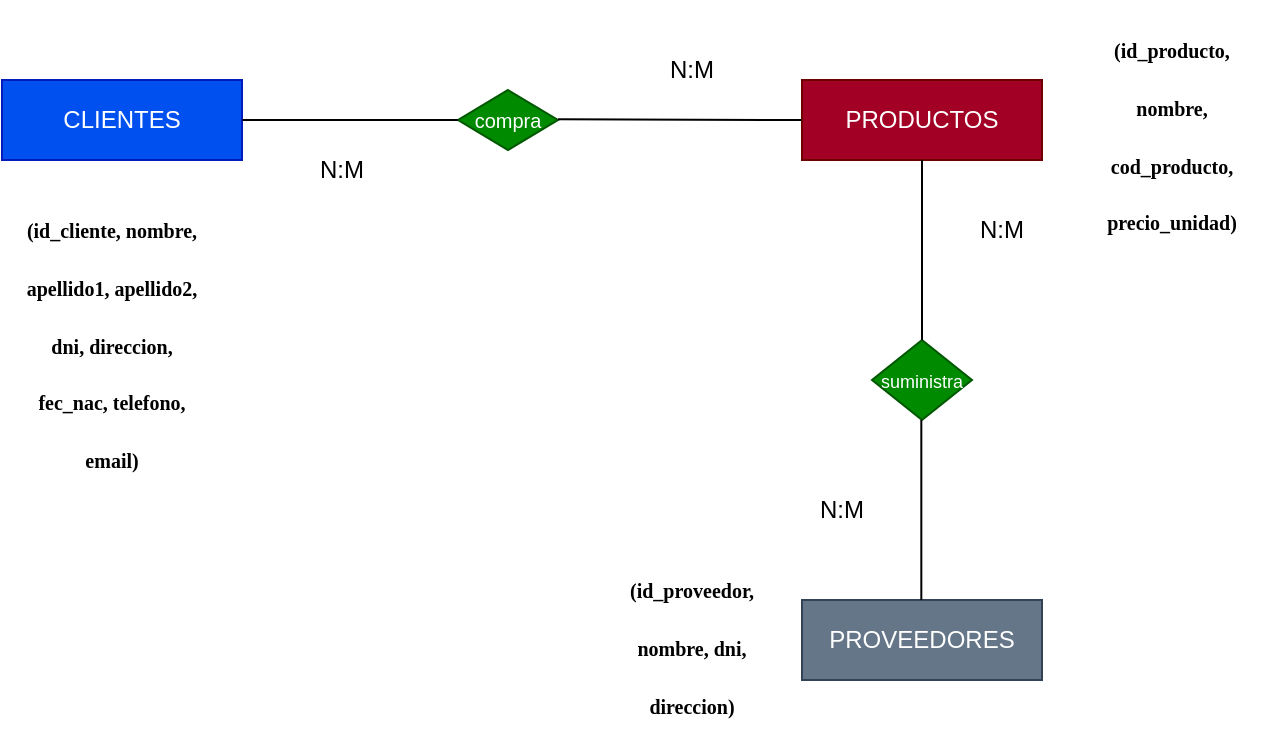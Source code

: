 <mxfile version="25.0.3">
  <diagram id="C5RBs43oDa-KdzZeNtuy" name="Page-1">
    <mxGraphModel dx="794" dy="412" grid="1" gridSize="10" guides="1" tooltips="1" connect="1" arrows="1" fold="1" page="1" pageScale="1" pageWidth="827" pageHeight="1169" math="0" shadow="0">
      <root>
        <mxCell id="WIyWlLk6GJQsqaUBKTNV-0" />
        <mxCell id="WIyWlLk6GJQsqaUBKTNV-1" parent="WIyWlLk6GJQsqaUBKTNV-0" />
        <mxCell id="y8aNmmkMi7sOjjh3Quq4-0" value="CLIENTES" style="rounded=0;whiteSpace=wrap;html=1;fillColor=#0050ef;fontColor=#ffffff;strokeColor=#001DBC;" parent="WIyWlLk6GJQsqaUBKTNV-1" vertex="1">
          <mxGeometry x="160" y="160" width="120" height="40" as="geometry" />
        </mxCell>
        <mxCell id="y8aNmmkMi7sOjjh3Quq4-1" value="PRODUCTOS" style="rounded=0;whiteSpace=wrap;html=1;fillColor=#a20025;fontColor=#ffffff;strokeColor=#6F0000;" parent="WIyWlLk6GJQsqaUBKTNV-1" vertex="1">
          <mxGeometry x="560" y="160" width="120" height="40" as="geometry" />
        </mxCell>
        <mxCell id="y8aNmmkMi7sOjjh3Quq4-2" value="PROVEEDORES" style="rounded=0;whiteSpace=wrap;html=1;fillColor=#647687;fontColor=#ffffff;strokeColor=#314354;" parent="WIyWlLk6GJQsqaUBKTNV-1" vertex="1">
          <mxGeometry x="560" y="420" width="120" height="40" as="geometry" />
        </mxCell>
        <mxCell id="y8aNmmkMi7sOjjh3Quq4-3" value="&lt;font style=&quot;font-size: 10px;&quot;&gt;compra&lt;/font&gt;" style="rhombus;whiteSpace=wrap;html=1;fillColor=#008a00;fontColor=#ffffff;strokeColor=#005700;" parent="WIyWlLk6GJQsqaUBKTNV-1" vertex="1">
          <mxGeometry x="388" y="165" width="50" height="30" as="geometry" />
        </mxCell>
        <mxCell id="y8aNmmkMi7sOjjh3Quq4-4" value="&lt;font style=&quot;font-size: 9px;&quot;&gt;suministra&lt;/font&gt;" style="rhombus;whiteSpace=wrap;html=1;fillColor=#008a00;fontColor=#ffffff;strokeColor=#005700;" parent="WIyWlLk6GJQsqaUBKTNV-1" vertex="1">
          <mxGeometry x="595" y="290" width="50" height="40" as="geometry" />
        </mxCell>
        <mxCell id="y8aNmmkMi7sOjjh3Quq4-5" value="" style="endArrow=none;html=1;rounded=0;exitX=1;exitY=0.5;exitDx=0;exitDy=0;entryX=0;entryY=0.5;entryDx=0;entryDy=0;" parent="WIyWlLk6GJQsqaUBKTNV-1" source="y8aNmmkMi7sOjjh3Quq4-0" target="y8aNmmkMi7sOjjh3Quq4-3" edge="1">
          <mxGeometry width="50" height="50" relative="1" as="geometry">
            <mxPoint x="420" y="330" as="sourcePoint" />
            <mxPoint x="470" y="280" as="targetPoint" />
          </mxGeometry>
        </mxCell>
        <mxCell id="y8aNmmkMi7sOjjh3Quq4-6" value="" style="endArrow=none;html=1;rounded=0;exitX=1;exitY=0.5;exitDx=0;exitDy=0;entryX=0;entryY=0.5;entryDx=0;entryDy=0;" parent="WIyWlLk6GJQsqaUBKTNV-1" target="y8aNmmkMi7sOjjh3Quq4-1" edge="1">
          <mxGeometry width="50" height="50" relative="1" as="geometry">
            <mxPoint x="438" y="179.66" as="sourcePoint" />
            <mxPoint x="546" y="179.66" as="targetPoint" />
          </mxGeometry>
        </mxCell>
        <mxCell id="y8aNmmkMi7sOjjh3Quq4-8" value="" style="endArrow=none;html=1;rounded=0;exitX=0.5;exitY=0;exitDx=0;exitDy=0;entryX=0.5;entryY=1;entryDx=0;entryDy=0;" parent="WIyWlLk6GJQsqaUBKTNV-1" source="y8aNmmkMi7sOjjh3Quq4-4" target="y8aNmmkMi7sOjjh3Quq4-1" edge="1">
          <mxGeometry width="50" height="50" relative="1" as="geometry">
            <mxPoint x="540" y="230" as="sourcePoint" />
            <mxPoint x="662" y="230.34" as="targetPoint" />
          </mxGeometry>
        </mxCell>
        <mxCell id="y8aNmmkMi7sOjjh3Quq4-9" value="" style="endArrow=none;html=1;rounded=0;exitX=0.5;exitY=0;exitDx=0;exitDy=0;entryX=0.5;entryY=1;entryDx=0;entryDy=0;" parent="WIyWlLk6GJQsqaUBKTNV-1" edge="1">
          <mxGeometry width="50" height="50" relative="1" as="geometry">
            <mxPoint x="619.66" y="420" as="sourcePoint" />
            <mxPoint x="619.66" y="330" as="targetPoint" />
          </mxGeometry>
        </mxCell>
        <mxCell id="y8aNmmkMi7sOjjh3Quq4-10" value="&lt;h1 style=&quot;margin-top: 0px;&quot;&gt;&lt;font face=&quot;Comic Sans MS&quot; size=&quot;1&quot;&gt;(id_cliente, nombre, apellido1, apellido2, dni, direccion, fec_nac, telefono, email)&lt;/font&gt;&lt;/h1&gt;" style="text;html=1;whiteSpace=wrap;overflow=hidden;rounded=0;align=center;" parent="WIyWlLk6GJQsqaUBKTNV-1" vertex="1">
          <mxGeometry x="170" y="210" width="90" height="210" as="geometry" />
        </mxCell>
        <mxCell id="y8aNmmkMi7sOjjh3Quq4-11" value="&lt;h1 style=&quot;margin-top: 0px;&quot;&gt;&lt;font face=&quot;Comic Sans MS&quot; size=&quot;1&quot;&gt;(id_producto, nombre, cod_producto, precio_unidad)&lt;/font&gt;&lt;/h1&gt;" style="text;html=1;whiteSpace=wrap;overflow=hidden;rounded=0;align=center;" parent="WIyWlLk6GJQsqaUBKTNV-1" vertex="1">
          <mxGeometry x="700" y="120" width="90" height="130" as="geometry" />
        </mxCell>
        <mxCell id="y8aNmmkMi7sOjjh3Quq4-12" value="&lt;h1 style=&quot;margin-top: 0px;&quot;&gt;&lt;font face=&quot;Comic Sans MS&quot; size=&quot;1&quot;&gt;(id_proveedor, nombre, dni, direccion)&lt;/font&gt;&lt;/h1&gt;" style="text;html=1;whiteSpace=wrap;overflow=hidden;rounded=0;align=center;" parent="WIyWlLk6GJQsqaUBKTNV-1" vertex="1">
          <mxGeometry x="460" y="390" width="90" height="100" as="geometry" />
        </mxCell>
        <mxCell id="zdxuND4uhhDx6lImM_p_-0" value="N:M" style="text;html=1;align=center;verticalAlign=middle;whiteSpace=wrap;rounded=0;" vertex="1" parent="WIyWlLk6GJQsqaUBKTNV-1">
          <mxGeometry x="300" y="190" width="60" height="30" as="geometry" />
        </mxCell>
        <mxCell id="zdxuND4uhhDx6lImM_p_-1" value="N:M" style="text;html=1;align=center;verticalAlign=middle;whiteSpace=wrap;rounded=0;" vertex="1" parent="WIyWlLk6GJQsqaUBKTNV-1">
          <mxGeometry x="475" y="140" width="60" height="30" as="geometry" />
        </mxCell>
        <mxCell id="zdxuND4uhhDx6lImM_p_-2" value="N:M" style="text;html=1;align=center;verticalAlign=middle;whiteSpace=wrap;rounded=0;" vertex="1" parent="WIyWlLk6GJQsqaUBKTNV-1">
          <mxGeometry x="630" y="220" width="60" height="30" as="geometry" />
        </mxCell>
        <mxCell id="zdxuND4uhhDx6lImM_p_-3" value="N:M" style="text;html=1;align=center;verticalAlign=middle;whiteSpace=wrap;rounded=0;" vertex="1" parent="WIyWlLk6GJQsqaUBKTNV-1">
          <mxGeometry x="550" y="360" width="60" height="30" as="geometry" />
        </mxCell>
      </root>
    </mxGraphModel>
  </diagram>
</mxfile>
